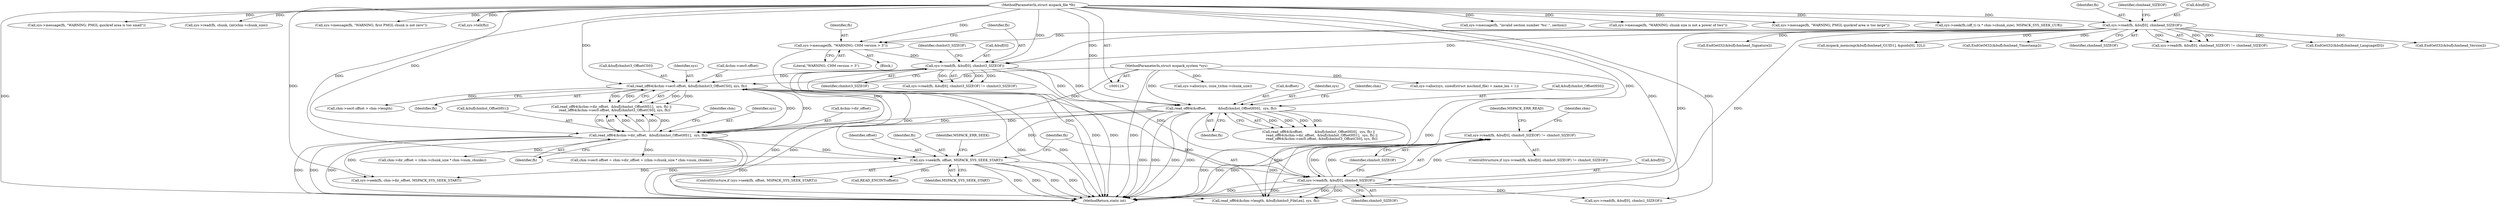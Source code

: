 digraph "0_libmspack_72e70a921f0f07fee748aec2274b30784e1d312a@API" {
"1000368" [label="(Call,sys->read(fh, &buf[0], chmhs0_SIZEOF) != chmhs0_SIZEOF)"];
"1000369" [label="(Call,sys->read(fh, &buf[0], chmhs0_SIZEOF))"];
"1000360" [label="(Call,sys->seek(fh, offset, MSPACK_SYS_SEEK_START))"];
"1000343" [label="(Call,read_off64(&chm->sec0.offset, &buf[chmhst3_OffsetCS0], sys, fh))"];
"1000309" [label="(Call,sys->read(fh, &buf[0], chmhst3_SIZEOF))"];
"1000232" [label="(Call,sys->read(fh, &buf[0], chmhead_SIZEOF))"];
"1000126" [label="(MethodParameterIn,struct mspack_file *fh)"];
"1000304" [label="(Call,sys->message(fh, \"WARNING; CHM version > 3\"))"];
"1000332" [label="(Call,read_off64(&chm->dir_offset,  &buf[chmhst_OffsetHS1],  sys, fh))"];
"1000322" [label="(Call,read_off64(&offset,           &buf[chmhst_OffsetHS0],  sys, fh))"];
"1000125" [label="(MethodParameterIn,struct mspack_system *sys)"];
"1000283" [label="(Call,EndGetM32(&buf[chmhead_Timestamp]))"];
"1000379" [label="(Identifier,MSPACK_ERR_READ)"];
"1000306" [label="(Literal,\"WARNING; CHM version > 3\")"];
"1000381" [label="(Call,read_off64(&chm->length, &buf[chmhs0_FileLen], sys, fh))"];
"1000322" [label="(Call,read_off64(&offset,           &buf[chmhst_OffsetHS0],  sys, fh))"];
"1000126" [label="(MethodParameterIn,struct mspack_file *fh)"];
"1000342" [label="(Identifier,fh)"];
"1000333" [label="(Call,&chm->dir_offset)"];
"1000354" [label="(Identifier,sys)"];
"1000330" [label="(Identifier,fh)"];
"1000343" [label="(Call,read_off64(&chm->sec0.offset, &buf[chmhst3_OffsetCS0], sys, fh))"];
"1000233" [label="(Identifier,fh)"];
"1000820" [label="(Call,sys->message(fh, \"invalid section number '%u'.\", section))"];
"1000360" [label="(Call,sys->seek(fh, offset, MSPACK_SYS_SEEK_START))"];
"1000670" [label="(Call,sys->alloc(sys, (size_t)chm->chunk_size))"];
"1000329" [label="(Identifier,sys)"];
"1000305" [label="(Identifier,fh)"];
"1000363" [label="(Identifier,MSPACK_SYS_SEEK_START)"];
"1000239" [label="(Identifier,chmhead_SIZEOF)"];
"1000231" [label="(Call,sys->read(fh, &buf[0], chmhead_SIZEOF) != chmhead_SIZEOF)"];
"1000292" [label="(Call,EndGetI32(&buf[chmhead_LanguageID]))"];
"1000232" [label="(Call,sys->read(fh, &buf[0], chmhead_SIZEOF))"];
"1000335" [label="(Identifier,chm)"];
"1000234" [label="(Call,&buf[0])"];
"1000359" [label="(ControlStructure,if (sys->seek(fh, offset, MSPACK_SYS_SEEK_START)))"];
"1000274" [label="(Call,EndGetI32(&buf[chmhead_Version]))"];
"1000512" [label="(Call,chm->sec0.offset > chm->length)"];
"1000310" [label="(Identifier,fh)"];
"1000245" [label="(Call,EndGetI32(&buf[chmhead_Signature]))"];
"1000494" [label="(Call,chm->sec0.offset = chm->dir_offset + (chm->chunk_size * chm->num_chunks))"];
"1000303" [label="(Block,)"];
"1000585" [label="(Call,sys->message(fh, \"WARNING; chunk size is not a power of two\"))"];
"1000375" [label="(Identifier,chmhs0_SIZEOF)"];
"1000371" [label="(Call,&buf[0])"];
"1000325" [label="(Call,&buf[chmhst_OffsetHS0])"];
"1000789" [label="(Call,READ_ENCINT(offset))"];
"1000308" [label="(Call,sys->read(fh, &buf[0], chmhst3_SIZEOF) != chmhst3_SIZEOF)"];
"1000238" [label="(Identifier,chmhead_SIZEOF)"];
"1000743" [label="(Call,sys->message(fh, \"WARNING; PMGL quickref area is too large\"))"];
"1000642" [label="(Call,sys->seek(fh,(off_t) (x * chm->chunk_size), MSPACK_SYS_SEEK_CUR))"];
"1000407" [label="(Call,sys->read(fh, &buf[0], chmhs1_SIZEOF))"];
"1000304" [label="(Call,sys->message(fh, \"WARNING; CHM version > 3\"))"];
"1000376" [label="(Identifier,chmhs0_SIZEOF)"];
"1000725" [label="(Call,sys->message(fh, \"WARNING; PMGL quickref area is too small\"))"];
"1000323" [label="(Call,&offset)"];
"1000689" [label="(Call,sys->read(fh, chunk, (int)chm->chunk_size))"];
"1000355" [label="(Identifier,fh)"];
"1000337" [label="(Call,&buf[chmhst_OffsetHS1])"];
"1000369" [label="(Call,sys->read(fh, &buf[0], chmhs0_SIZEOF))"];
"1000311" [label="(Call,&buf[0])"];
"1000370" [label="(Identifier,fh)"];
"1000315" [label="(Identifier,chmhst3_SIZEOF)"];
"1000256" [label="(Call,mspack_memcmp(&buf[chmhead_GUID1], &guids[0], 32L))"];
"1000384" [label="(Identifier,chm)"];
"1000344" [label="(Call,&chm->sec0.offset)"];
"1000321" [label="(Call,read_off64(&offset,           &buf[chmhst_OffsetHS0],  sys, fh) ||\n      read_off64(&chm->dir_offset,  &buf[chmhst_OffsetHS1],  sys, fh) ||\n      read_off64(&chm->sec0.offset, &buf[chmhst3_OffsetCS0], sys, fh))"];
"1000347" [label="(Identifier,chm)"];
"1000500" [label="(Call,chm->dir_offset + (chm->chunk_size * chm->num_chunks))"];
"1000368" [label="(Call,sys->read(fh, &buf[0], chmhs0_SIZEOF) != chmhs0_SIZEOF)"];
"1001065" [label="(MethodReturn,static int)"];
"1000361" [label="(Identifier,fh)"];
"1000350" [label="(Call,&buf[chmhst3_OffsetCS0])"];
"1000367" [label="(ControlStructure,if (sys->read(fh, &buf[0], chmhs0_SIZEOF) != chmhs0_SIZEOF))"];
"1000366" [label="(Identifier,MSPACK_ERR_SEEK)"];
"1000316" [label="(Identifier,chmhst3_SIZEOF)"];
"1000595" [label="(Call,sys->message(fh, \"WARNING; first PMGL chunk is not zero\"))"];
"1000341" [label="(Identifier,sys)"];
"1000396" [label="(Call,sys->seek(fh, chm->dir_offset, MSPACK_SYS_SEEK_START))"];
"1000125" [label="(MethodParameterIn,struct mspack_system *sys)"];
"1000309" [label="(Call,sys->read(fh, &buf[0], chmhst3_SIZEOF))"];
"1000331" [label="(Call,read_off64(&chm->dir_offset,  &buf[chmhst_OffsetHS1],  sys, fh) ||\n      read_off64(&chm->sec0.offset, &buf[chmhst3_OffsetCS0], sys, fh))"];
"1000332" [label="(Call,read_off64(&chm->dir_offset,  &buf[chmhst_OffsetHS1],  sys, fh))"];
"1000362" [label="(Identifier,offset)"];
"1000831" [label="(Call,sys->alloc(sys, sizeof(struct mschmd_file) + name_len + 1))"];
"1000422" [label="(Call,sys->tell(fh))"];
"1000368" -> "1000367"  [label="AST: "];
"1000368" -> "1000376"  [label="CFG: "];
"1000369" -> "1000368"  [label="AST: "];
"1000376" -> "1000368"  [label="AST: "];
"1000379" -> "1000368"  [label="CFG: "];
"1000384" -> "1000368"  [label="CFG: "];
"1000368" -> "1001065"  [label="DDG: "];
"1000368" -> "1001065"  [label="DDG: "];
"1000368" -> "1001065"  [label="DDG: "];
"1000369" -> "1000368"  [label="DDG: "];
"1000369" -> "1000368"  [label="DDG: "];
"1000369" -> "1000368"  [label="DDG: "];
"1000369" -> "1000375"  [label="CFG: "];
"1000370" -> "1000369"  [label="AST: "];
"1000371" -> "1000369"  [label="AST: "];
"1000375" -> "1000369"  [label="AST: "];
"1000376" -> "1000369"  [label="CFG: "];
"1000369" -> "1001065"  [label="DDG: "];
"1000369" -> "1001065"  [label="DDG: "];
"1000360" -> "1000369"  [label="DDG: "];
"1000126" -> "1000369"  [label="DDG: "];
"1000309" -> "1000369"  [label="DDG: "];
"1000369" -> "1000381"  [label="DDG: "];
"1000369" -> "1000381"  [label="DDG: "];
"1000369" -> "1000407"  [label="DDG: "];
"1000360" -> "1000359"  [label="AST: "];
"1000360" -> "1000363"  [label="CFG: "];
"1000361" -> "1000360"  [label="AST: "];
"1000362" -> "1000360"  [label="AST: "];
"1000363" -> "1000360"  [label="AST: "];
"1000366" -> "1000360"  [label="CFG: "];
"1000370" -> "1000360"  [label="CFG: "];
"1000360" -> "1001065"  [label="DDG: "];
"1000360" -> "1001065"  [label="DDG: "];
"1000360" -> "1001065"  [label="DDG: "];
"1000360" -> "1001065"  [label="DDG: "];
"1000343" -> "1000360"  [label="DDG: "];
"1000332" -> "1000360"  [label="DDG: "];
"1000322" -> "1000360"  [label="DDG: "];
"1000126" -> "1000360"  [label="DDG: "];
"1000360" -> "1000396"  [label="DDG: "];
"1000360" -> "1000789"  [label="DDG: "];
"1000343" -> "1000331"  [label="AST: "];
"1000343" -> "1000355"  [label="CFG: "];
"1000344" -> "1000343"  [label="AST: "];
"1000350" -> "1000343"  [label="AST: "];
"1000354" -> "1000343"  [label="AST: "];
"1000355" -> "1000343"  [label="AST: "];
"1000331" -> "1000343"  [label="CFG: "];
"1000343" -> "1001065"  [label="DDG: "];
"1000343" -> "1001065"  [label="DDG: "];
"1000343" -> "1001065"  [label="DDG: "];
"1000343" -> "1001065"  [label="DDG: "];
"1000343" -> "1000331"  [label="DDG: "];
"1000343" -> "1000331"  [label="DDG: "];
"1000343" -> "1000331"  [label="DDG: "];
"1000343" -> "1000331"  [label="DDG: "];
"1000309" -> "1000343"  [label="DDG: "];
"1000332" -> "1000343"  [label="DDG: "];
"1000332" -> "1000343"  [label="DDG: "];
"1000125" -> "1000343"  [label="DDG: "];
"1000126" -> "1000343"  [label="DDG: "];
"1000343" -> "1000381"  [label="DDG: "];
"1000343" -> "1000512"  [label="DDG: "];
"1000309" -> "1000308"  [label="AST: "];
"1000309" -> "1000315"  [label="CFG: "];
"1000310" -> "1000309"  [label="AST: "];
"1000311" -> "1000309"  [label="AST: "];
"1000315" -> "1000309"  [label="AST: "];
"1000316" -> "1000309"  [label="CFG: "];
"1000309" -> "1001065"  [label="DDG: "];
"1000309" -> "1001065"  [label="DDG: "];
"1000309" -> "1000308"  [label="DDG: "];
"1000309" -> "1000308"  [label="DDG: "];
"1000309" -> "1000308"  [label="DDG: "];
"1000232" -> "1000309"  [label="DDG: "];
"1000232" -> "1000309"  [label="DDG: "];
"1000304" -> "1000309"  [label="DDG: "];
"1000126" -> "1000309"  [label="DDG: "];
"1000309" -> "1000322"  [label="DDG: "];
"1000309" -> "1000322"  [label="DDG: "];
"1000309" -> "1000332"  [label="DDG: "];
"1000232" -> "1000231"  [label="AST: "];
"1000232" -> "1000238"  [label="CFG: "];
"1000233" -> "1000232"  [label="AST: "];
"1000234" -> "1000232"  [label="AST: "];
"1000238" -> "1000232"  [label="AST: "];
"1000239" -> "1000232"  [label="CFG: "];
"1000232" -> "1001065"  [label="DDG: "];
"1000232" -> "1001065"  [label="DDG: "];
"1000232" -> "1000231"  [label="DDG: "];
"1000232" -> "1000231"  [label="DDG: "];
"1000232" -> "1000231"  [label="DDG: "];
"1000126" -> "1000232"  [label="DDG: "];
"1000232" -> "1000245"  [label="DDG: "];
"1000232" -> "1000256"  [label="DDG: "];
"1000232" -> "1000274"  [label="DDG: "];
"1000232" -> "1000283"  [label="DDG: "];
"1000232" -> "1000292"  [label="DDG: "];
"1000232" -> "1000304"  [label="DDG: "];
"1000126" -> "1000124"  [label="AST: "];
"1000126" -> "1001065"  [label="DDG: "];
"1000126" -> "1000304"  [label="DDG: "];
"1000126" -> "1000322"  [label="DDG: "];
"1000126" -> "1000332"  [label="DDG: "];
"1000126" -> "1000381"  [label="DDG: "];
"1000126" -> "1000396"  [label="DDG: "];
"1000126" -> "1000407"  [label="DDG: "];
"1000126" -> "1000422"  [label="DDG: "];
"1000126" -> "1000585"  [label="DDG: "];
"1000126" -> "1000595"  [label="DDG: "];
"1000126" -> "1000642"  [label="DDG: "];
"1000126" -> "1000689"  [label="DDG: "];
"1000126" -> "1000725"  [label="DDG: "];
"1000126" -> "1000743"  [label="DDG: "];
"1000126" -> "1000820"  [label="DDG: "];
"1000304" -> "1000303"  [label="AST: "];
"1000304" -> "1000306"  [label="CFG: "];
"1000305" -> "1000304"  [label="AST: "];
"1000306" -> "1000304"  [label="AST: "];
"1000310" -> "1000304"  [label="CFG: "];
"1000304" -> "1001065"  [label="DDG: "];
"1000332" -> "1000331"  [label="AST: "];
"1000332" -> "1000342"  [label="CFG: "];
"1000333" -> "1000332"  [label="AST: "];
"1000337" -> "1000332"  [label="AST: "];
"1000341" -> "1000332"  [label="AST: "];
"1000342" -> "1000332"  [label="AST: "];
"1000347" -> "1000332"  [label="CFG: "];
"1000331" -> "1000332"  [label="CFG: "];
"1000332" -> "1001065"  [label="DDG: "];
"1000332" -> "1001065"  [label="DDG: "];
"1000332" -> "1001065"  [label="DDG: "];
"1000332" -> "1001065"  [label="DDG: "];
"1000332" -> "1000331"  [label="DDG: "];
"1000332" -> "1000331"  [label="DDG: "];
"1000332" -> "1000331"  [label="DDG: "];
"1000332" -> "1000331"  [label="DDG: "];
"1000322" -> "1000332"  [label="DDG: "];
"1000322" -> "1000332"  [label="DDG: "];
"1000125" -> "1000332"  [label="DDG: "];
"1000332" -> "1000381"  [label="DDG: "];
"1000332" -> "1000396"  [label="DDG: "];
"1000332" -> "1000494"  [label="DDG: "];
"1000332" -> "1000500"  [label="DDG: "];
"1000322" -> "1000321"  [label="AST: "];
"1000322" -> "1000330"  [label="CFG: "];
"1000323" -> "1000322"  [label="AST: "];
"1000325" -> "1000322"  [label="AST: "];
"1000329" -> "1000322"  [label="AST: "];
"1000330" -> "1000322"  [label="AST: "];
"1000335" -> "1000322"  [label="CFG: "];
"1000321" -> "1000322"  [label="CFG: "];
"1000322" -> "1001065"  [label="DDG: "];
"1000322" -> "1001065"  [label="DDG: "];
"1000322" -> "1001065"  [label="DDG: "];
"1000322" -> "1001065"  [label="DDG: "];
"1000322" -> "1000321"  [label="DDG: "];
"1000322" -> "1000321"  [label="DDG: "];
"1000322" -> "1000321"  [label="DDG: "];
"1000322" -> "1000321"  [label="DDG: "];
"1000125" -> "1000322"  [label="DDG: "];
"1000322" -> "1000381"  [label="DDG: "];
"1000125" -> "1000124"  [label="AST: "];
"1000125" -> "1001065"  [label="DDG: "];
"1000125" -> "1000381"  [label="DDG: "];
"1000125" -> "1000670"  [label="DDG: "];
"1000125" -> "1000831"  [label="DDG: "];
}
